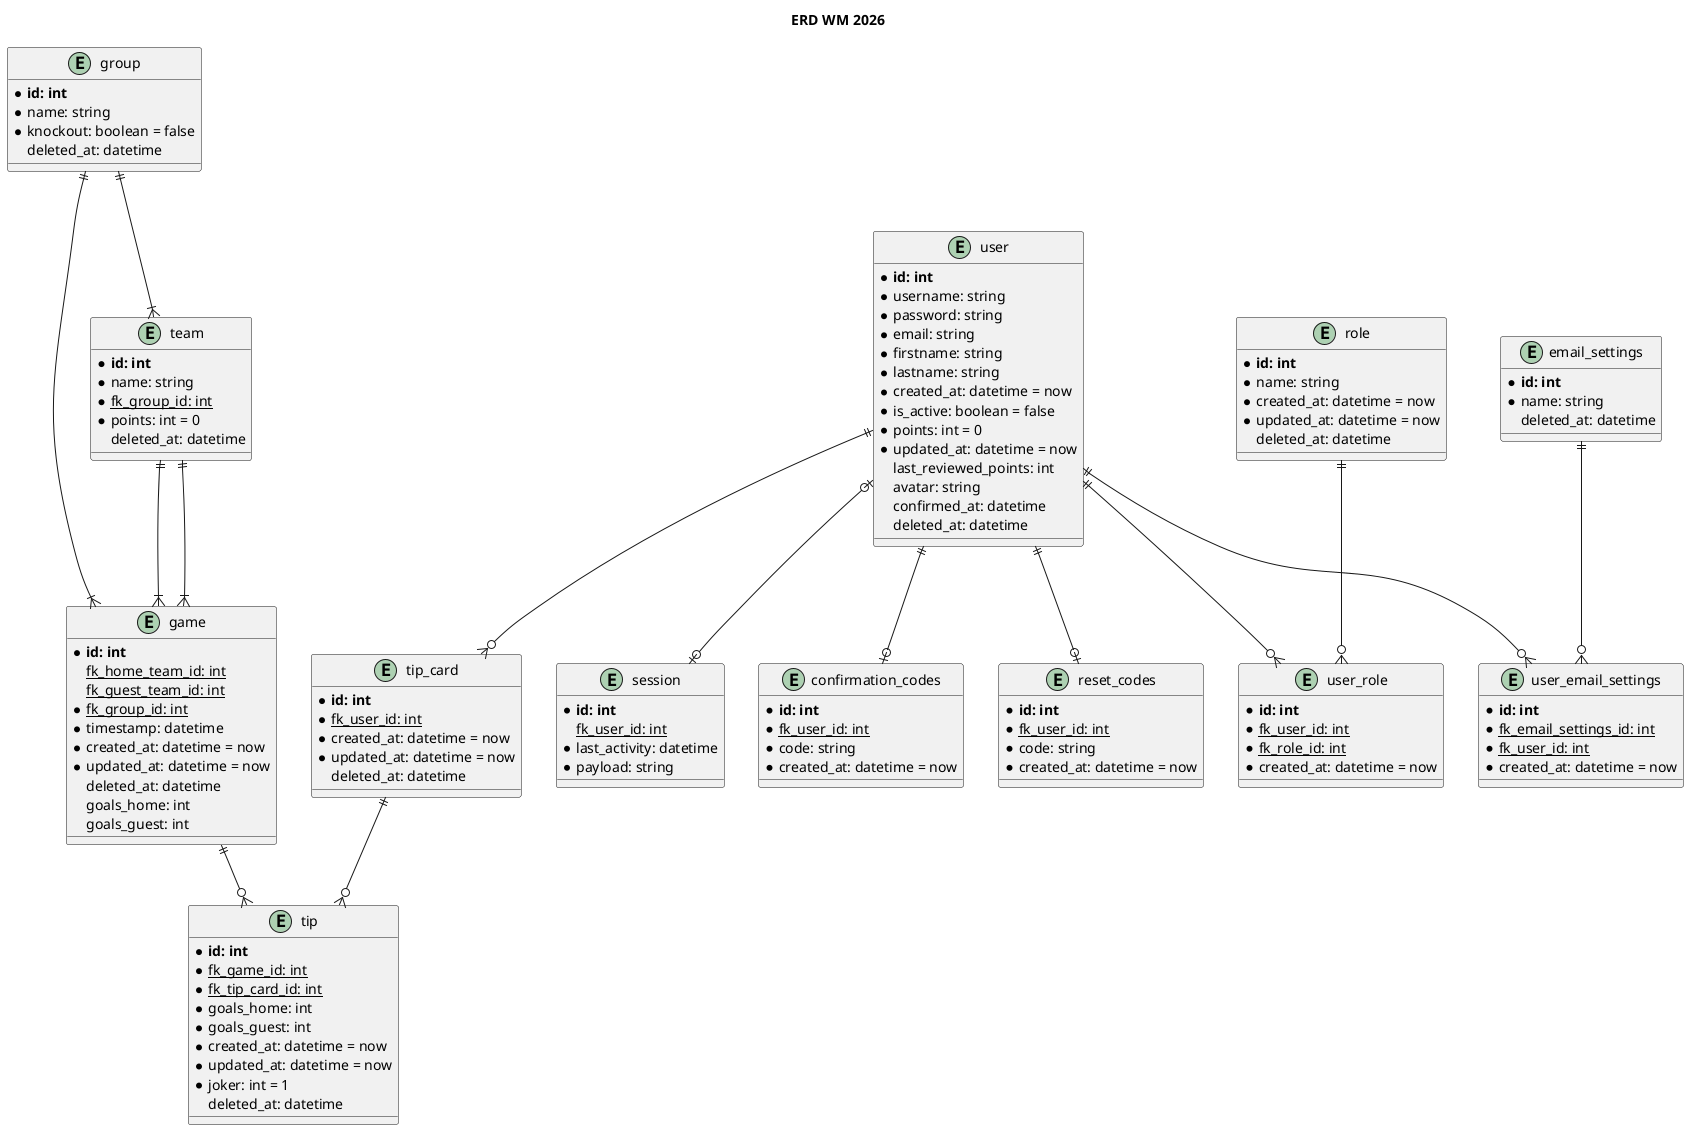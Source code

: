 @startuml erd

title ERD WM 2026

entity user {
    * **id: int**
    * username: string
    * password: string
    * email: string
    * firstname: string
    * lastname: string
    * created_at: datetime = now
    * is_active: boolean = false
    * points: int = 0
    * updated_at: datetime = now
    last_reviewed_points: int
    avatar: string
    confirmed_at: datetime
    deleted_at: datetime
}

entity confirmation_codes {
    * **id: int**
    * {static} fk_user_id: int
    * code: string
    * created_at: datetime = now
}

entity reset_codes {
    * **id: int**
    * {static} fk_user_id: int
    * code: string
    * created_at: datetime = now
}

entity session {
    * **id: int**
    {static} fk_user_id: int
    * last_activity: datetime
    * payload: string
}

entity role {
    * **id: int**
    * name: string
    * created_at: datetime = now
    * updated_at: datetime = now
    deleted_at: datetime
}

entity user_role {
    * **id: int**
    * {static} fk_user_id: int
    * {static} fk_role_id: int
    * created_at: datetime = now
}

entity game {
    * **id: int**
    {static} fk_home_team_id: int
    {static} fk_guest_team_id: int
    * {static} fk_group_id: int
    * timestamp: datetime
    * created_at: datetime = now
    * updated_at: datetime = now
    deleted_at: datetime
    goals_home: int
    goals_guest: int
}

entity team {
    * **id: int**
    * name: string
    * {static} fk_group_id: int
    * points: int = 0
    deleted_at: datetime
}

entity group {
    * **id: int**
    * name: string
    * knockout: boolean = false
    deleted_at: datetime
}

entity tip {
    * **id: int**
    * {static} fk_game_id: int
    * {static} fk_tip_card_id: int
    * goals_home: int
    * goals_guest: int
    * created_at: datetime = now
    * updated_at: datetime = now
    * joker: int = 1
    deleted_at: datetime
}

entity tip_card {
    * **id: int**
    * {static} fk_user_id: int
    * created_at: datetime = now
    * updated_at: datetime = now
    deleted_at: datetime
}

entity email_settings {
    * **id: int**
    * name: string
    deleted_at: datetime
}

entity user_email_settings {
    * **id: int**
    * {static} fk_email_settings_id: int
    * {static} fk_user_id: int
    * created_at: datetime = now
}

user ||--o| confirmation_codes
user ||--o| reset_codes
user |o--o| session
user ||--o{ user_role
role ||--o{ user_role
team ||--|{ game
team ||--|{ game
group ||--|{ game
group ||--|{ team
game ||--o{ tip
tip_card ||--o{ tip
user ||--o{ tip_card
email_settings ||--o{ user_email_settings
user ||--o{ user_email_settings

@enduml
